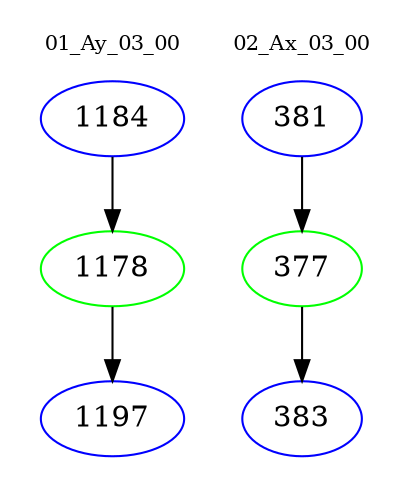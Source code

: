 digraph{
subgraph cluster_0 {
color = white
label = "01_Ay_03_00";
fontsize=10;
T0_1184 [label="1184", color="blue"]
T0_1184 -> T0_1178 [color="black"]
T0_1178 [label="1178", color="green"]
T0_1178 -> T0_1197 [color="black"]
T0_1197 [label="1197", color="blue"]
}
subgraph cluster_1 {
color = white
label = "02_Ax_03_00";
fontsize=10;
T1_381 [label="381", color="blue"]
T1_381 -> T1_377 [color="black"]
T1_377 [label="377", color="green"]
T1_377 -> T1_383 [color="black"]
T1_383 [label="383", color="blue"]
}
}
